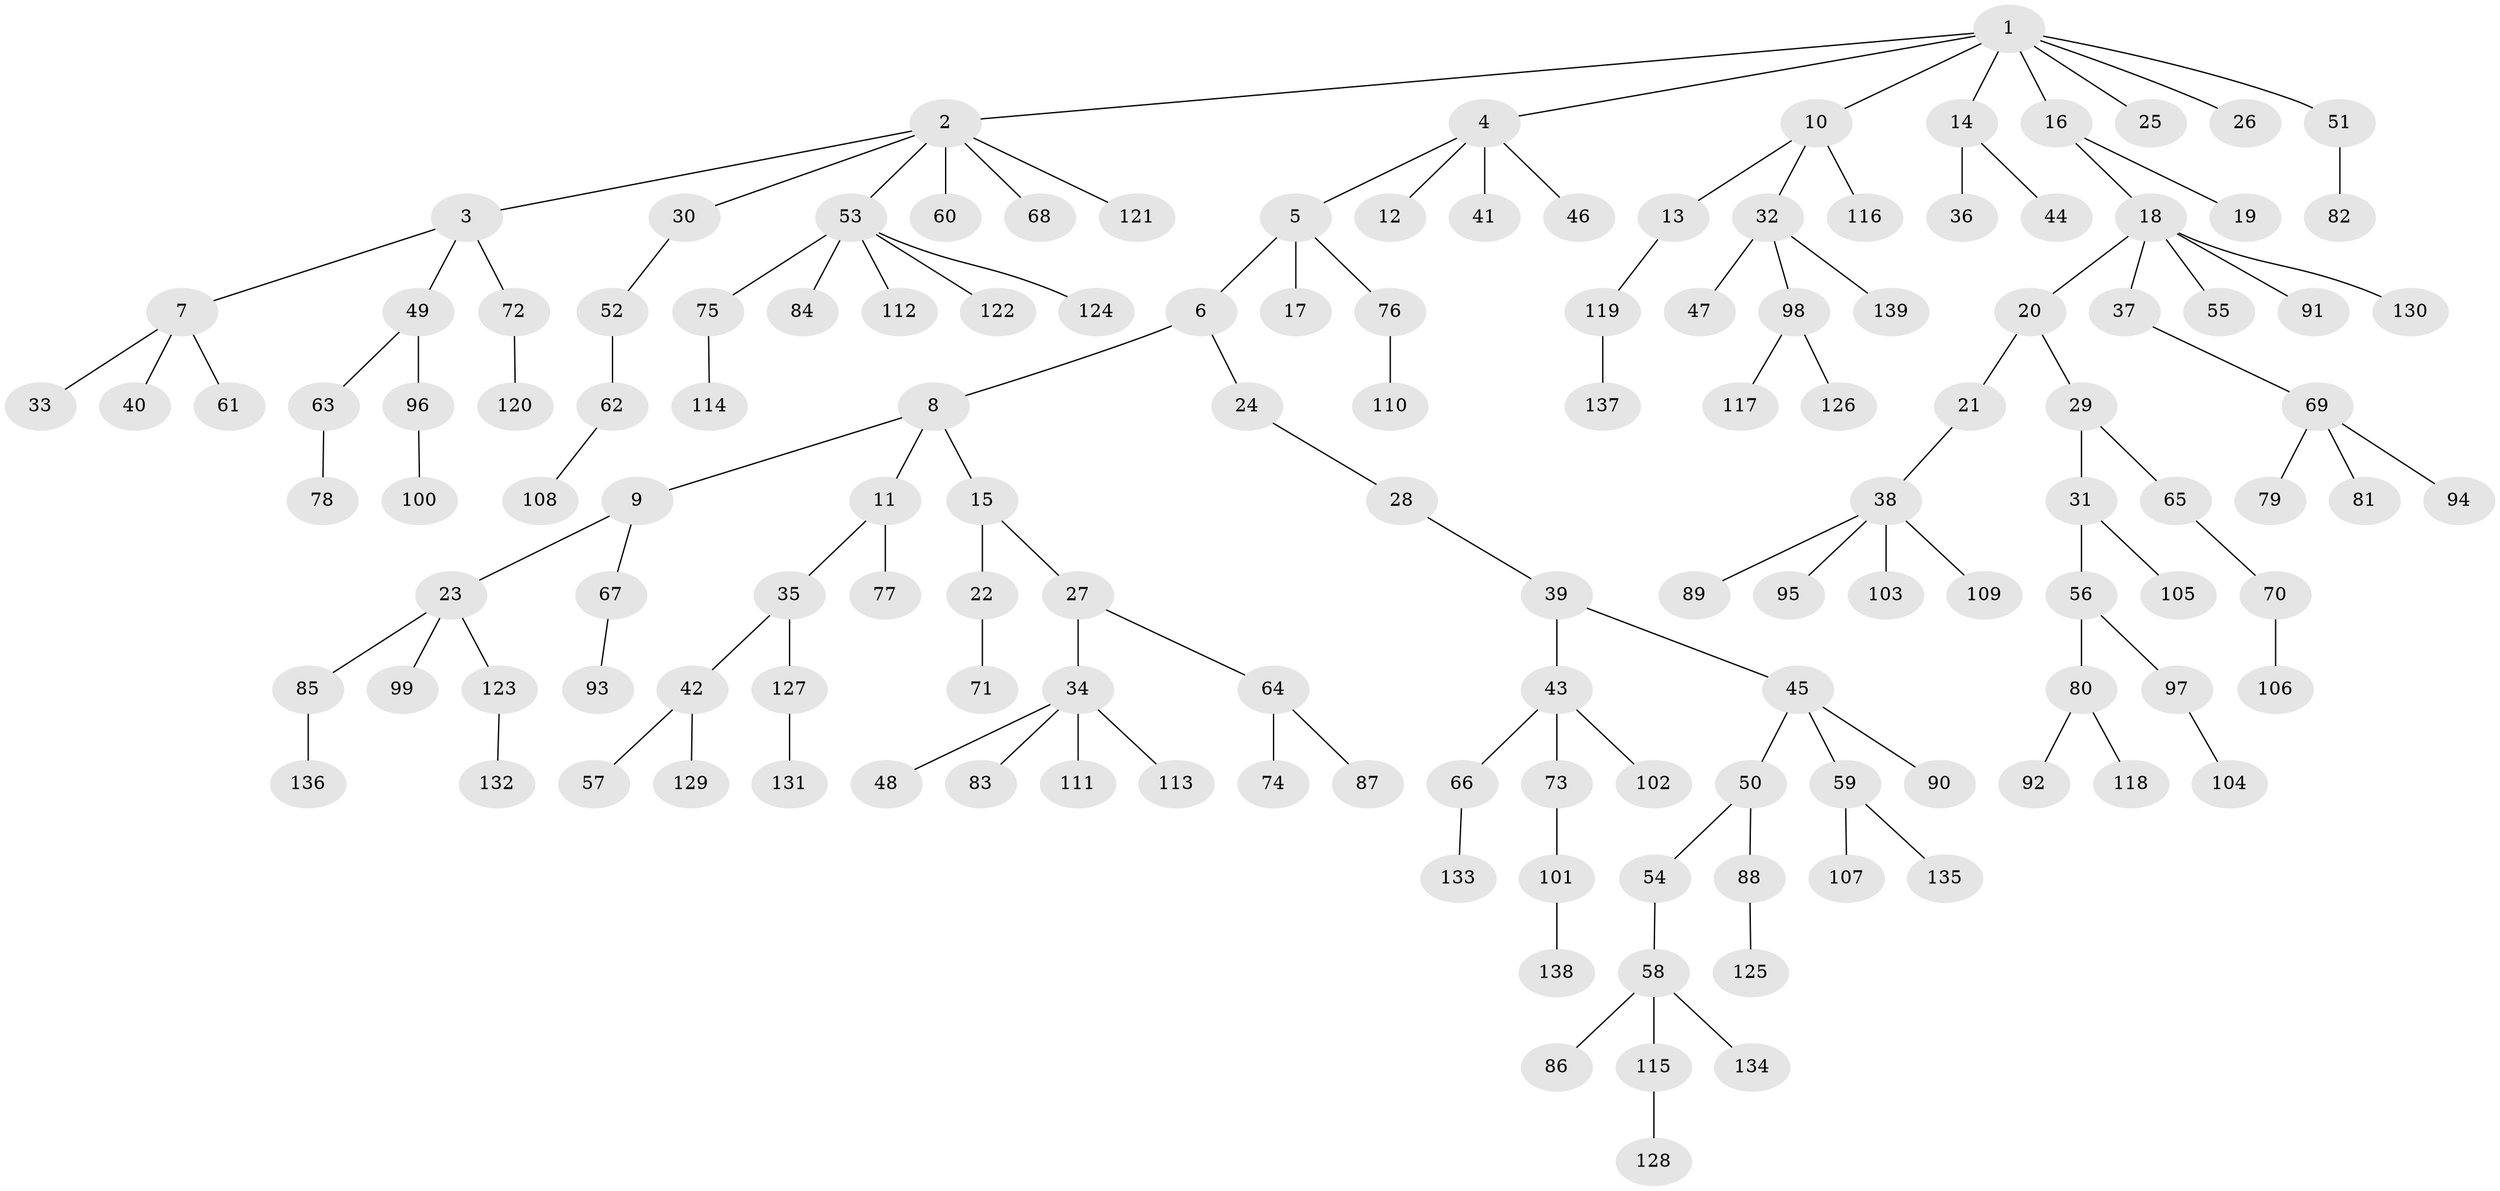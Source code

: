 // coarse degree distribution, {7: 0.020202020202020204, 6: 0.030303030303030304, 4: 0.06060606060606061, 3: 0.12121212121212122, 5: 0.030303030303030304, 2: 0.16161616161616163, 1: 0.5757575757575758}
// Generated by graph-tools (version 1.1) at 2025/24/03/03/25 07:24:06]
// undirected, 139 vertices, 138 edges
graph export_dot {
graph [start="1"]
  node [color=gray90,style=filled];
  1;
  2;
  3;
  4;
  5;
  6;
  7;
  8;
  9;
  10;
  11;
  12;
  13;
  14;
  15;
  16;
  17;
  18;
  19;
  20;
  21;
  22;
  23;
  24;
  25;
  26;
  27;
  28;
  29;
  30;
  31;
  32;
  33;
  34;
  35;
  36;
  37;
  38;
  39;
  40;
  41;
  42;
  43;
  44;
  45;
  46;
  47;
  48;
  49;
  50;
  51;
  52;
  53;
  54;
  55;
  56;
  57;
  58;
  59;
  60;
  61;
  62;
  63;
  64;
  65;
  66;
  67;
  68;
  69;
  70;
  71;
  72;
  73;
  74;
  75;
  76;
  77;
  78;
  79;
  80;
  81;
  82;
  83;
  84;
  85;
  86;
  87;
  88;
  89;
  90;
  91;
  92;
  93;
  94;
  95;
  96;
  97;
  98;
  99;
  100;
  101;
  102;
  103;
  104;
  105;
  106;
  107;
  108;
  109;
  110;
  111;
  112;
  113;
  114;
  115;
  116;
  117;
  118;
  119;
  120;
  121;
  122;
  123;
  124;
  125;
  126;
  127;
  128;
  129;
  130;
  131;
  132;
  133;
  134;
  135;
  136;
  137;
  138;
  139;
  1 -- 2;
  1 -- 4;
  1 -- 10;
  1 -- 14;
  1 -- 16;
  1 -- 25;
  1 -- 26;
  1 -- 51;
  2 -- 3;
  2 -- 30;
  2 -- 53;
  2 -- 60;
  2 -- 68;
  2 -- 121;
  3 -- 7;
  3 -- 49;
  3 -- 72;
  4 -- 5;
  4 -- 12;
  4 -- 41;
  4 -- 46;
  5 -- 6;
  5 -- 17;
  5 -- 76;
  6 -- 8;
  6 -- 24;
  7 -- 33;
  7 -- 40;
  7 -- 61;
  8 -- 9;
  8 -- 11;
  8 -- 15;
  9 -- 23;
  9 -- 67;
  10 -- 13;
  10 -- 32;
  10 -- 116;
  11 -- 35;
  11 -- 77;
  13 -- 119;
  14 -- 36;
  14 -- 44;
  15 -- 22;
  15 -- 27;
  16 -- 18;
  16 -- 19;
  18 -- 20;
  18 -- 37;
  18 -- 55;
  18 -- 91;
  18 -- 130;
  20 -- 21;
  20 -- 29;
  21 -- 38;
  22 -- 71;
  23 -- 85;
  23 -- 99;
  23 -- 123;
  24 -- 28;
  27 -- 34;
  27 -- 64;
  28 -- 39;
  29 -- 31;
  29 -- 65;
  30 -- 52;
  31 -- 56;
  31 -- 105;
  32 -- 47;
  32 -- 98;
  32 -- 139;
  34 -- 48;
  34 -- 83;
  34 -- 111;
  34 -- 113;
  35 -- 42;
  35 -- 127;
  37 -- 69;
  38 -- 89;
  38 -- 95;
  38 -- 103;
  38 -- 109;
  39 -- 43;
  39 -- 45;
  42 -- 57;
  42 -- 129;
  43 -- 66;
  43 -- 73;
  43 -- 102;
  45 -- 50;
  45 -- 59;
  45 -- 90;
  49 -- 63;
  49 -- 96;
  50 -- 54;
  50 -- 88;
  51 -- 82;
  52 -- 62;
  53 -- 75;
  53 -- 84;
  53 -- 112;
  53 -- 122;
  53 -- 124;
  54 -- 58;
  56 -- 80;
  56 -- 97;
  58 -- 86;
  58 -- 115;
  58 -- 134;
  59 -- 107;
  59 -- 135;
  62 -- 108;
  63 -- 78;
  64 -- 74;
  64 -- 87;
  65 -- 70;
  66 -- 133;
  67 -- 93;
  69 -- 79;
  69 -- 81;
  69 -- 94;
  70 -- 106;
  72 -- 120;
  73 -- 101;
  75 -- 114;
  76 -- 110;
  80 -- 92;
  80 -- 118;
  85 -- 136;
  88 -- 125;
  96 -- 100;
  97 -- 104;
  98 -- 117;
  98 -- 126;
  101 -- 138;
  115 -- 128;
  119 -- 137;
  123 -- 132;
  127 -- 131;
}
